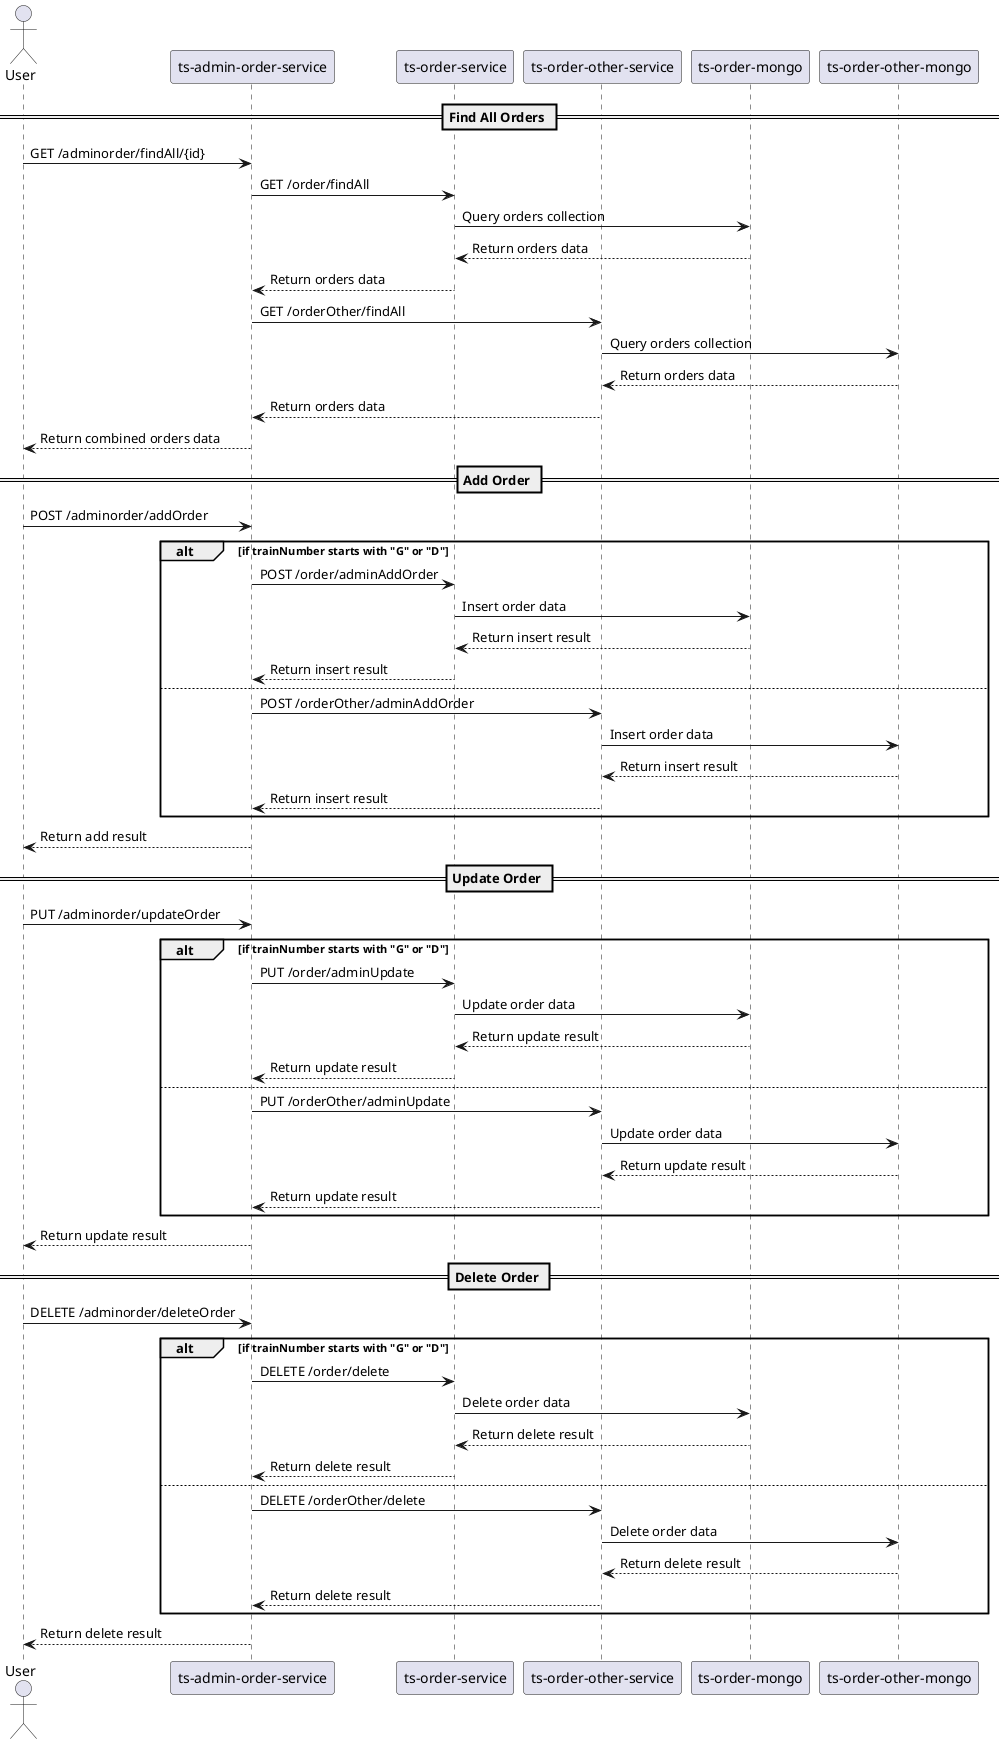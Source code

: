 @startuml
actor User
participant "ts-admin-order-service" as AdminOrderService
participant "ts-order-service" as OrderService
participant "ts-order-other-service" as OrderOtherService
participant "ts-order-mongo" as OrderMongo
participant "ts-order-other-mongo" as OrderOtherMongo

== Find All Orders ==
User -> AdminOrderService: GET /adminorder/findAll/{id}
AdminOrderService -> OrderService: GET /order/findAll
OrderService -> OrderMongo: Query orders collection
OrderMongo --> OrderService: Return orders data
OrderService --> AdminOrderService: Return orders data

AdminOrderService -> OrderOtherService: GET /orderOther/findAll
OrderOtherService -> OrderOtherMongo: Query orders collection
OrderOtherMongo --> OrderOtherService: Return orders data
OrderOtherService --> AdminOrderService: Return orders data
AdminOrderService --> User: Return combined orders data

== Add Order ==
User -> AdminOrderService: POST /adminorder/addOrder
alt if trainNumber starts with "G" or "D"
    AdminOrderService -> OrderService: POST /order/adminAddOrder
    OrderService -> OrderMongo: Insert order data
    OrderMongo --> OrderService: Return insert result
    OrderService --> AdminOrderService: Return insert result
else
    AdminOrderService -> OrderOtherService: POST /orderOther/adminAddOrder
    OrderOtherService -> OrderOtherMongo: Insert order data
    OrderOtherMongo --> OrderOtherService: Return insert result
    OrderOtherService --> AdminOrderService: Return insert result
end
AdminOrderService --> User: Return add result

== Update Order ==
User -> AdminOrderService: PUT /adminorder/updateOrder
alt if trainNumber starts with "G" or "D"
    AdminOrderService -> OrderService: PUT /order/adminUpdate
    OrderService -> OrderMongo: Update order data
    OrderMongo --> OrderService: Return update result
    OrderService --> AdminOrderService: Return update result
else
    AdminOrderService -> OrderOtherService: PUT /orderOther/adminUpdate
    OrderOtherService -> OrderOtherMongo: Update order data
    OrderOtherMongo --> OrderOtherService: Return update result
    OrderOtherService --> AdminOrderService: Return update result
end
AdminOrderService --> User: Return update result

== Delete Order ==
User -> AdminOrderService: DELETE /adminorder/deleteOrder
alt if trainNumber starts with "G" or "D"
    AdminOrderService -> OrderService: DELETE /order/delete
    OrderService -> OrderMongo: Delete order data
    OrderMongo --> OrderService: Return delete result
    OrderService --> AdminOrderService: Return delete result
else
    AdminOrderService -> OrderOtherService: DELETE /orderOther/delete
    OrderOtherService -> OrderOtherMongo: Delete order data
    OrderOtherMongo --> OrderOtherService: Return delete result
    OrderOtherService --> AdminOrderService: Return delete result
end
AdminOrderService --> User: Return delete result
@enduml